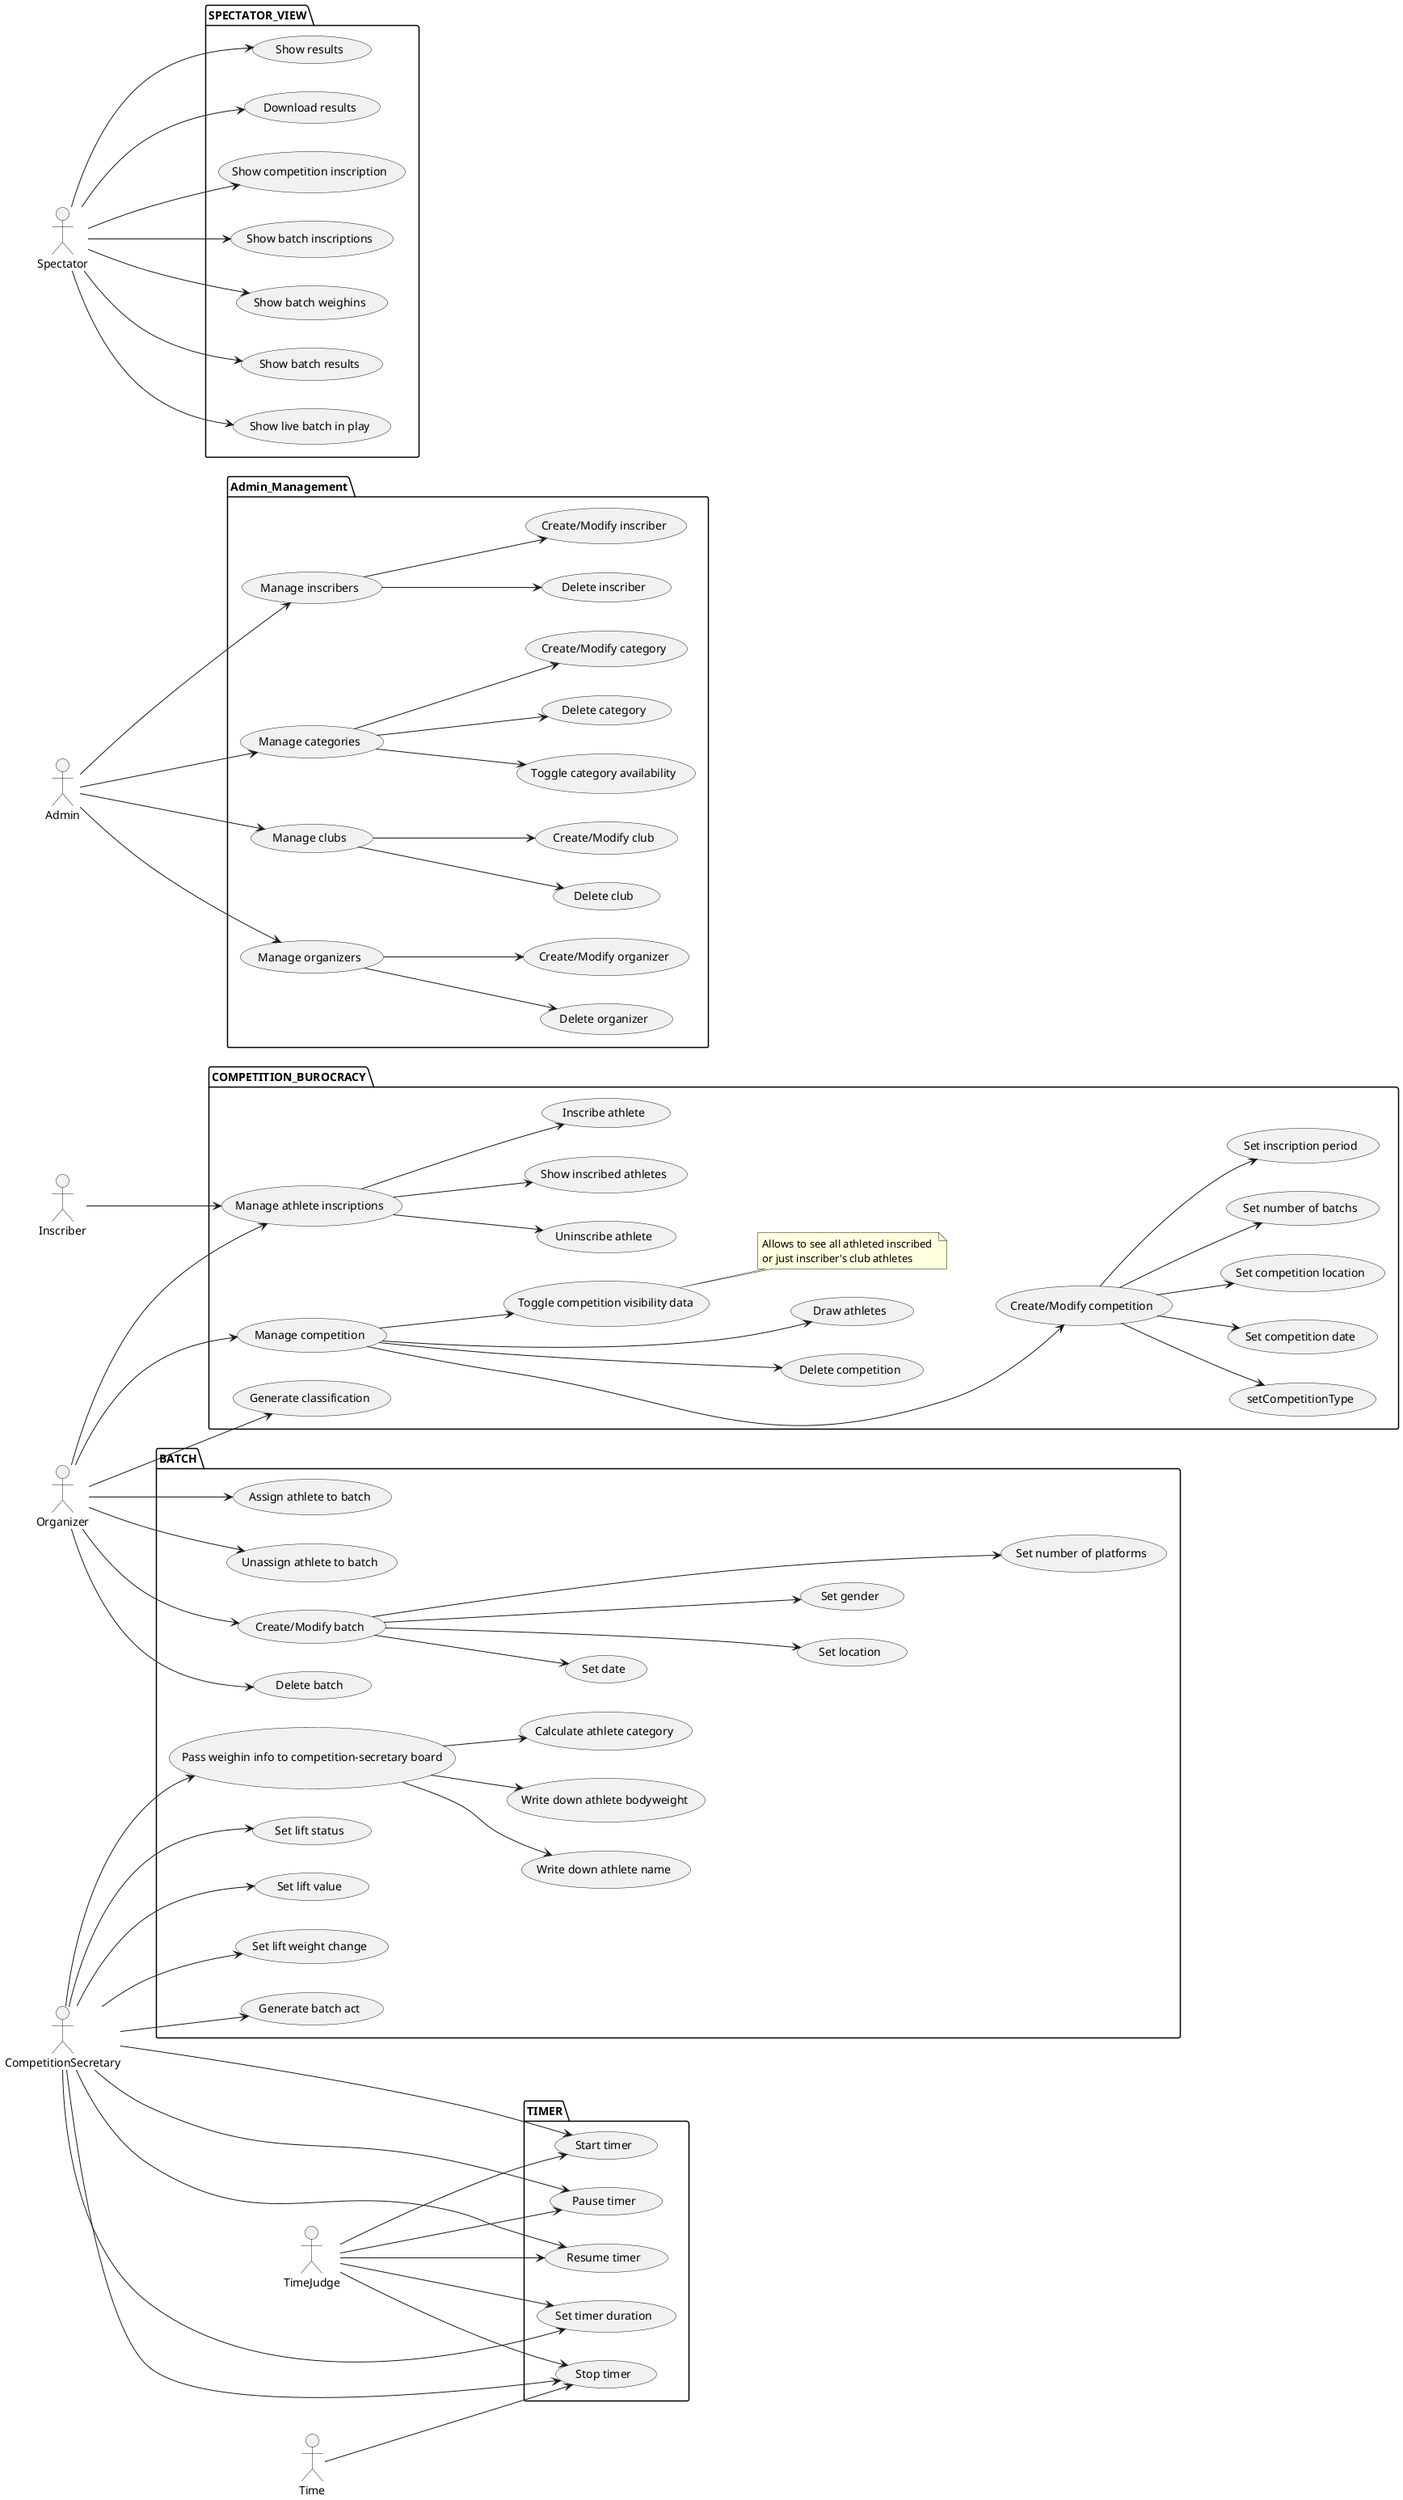 @startuml
left to right direction

actor Organizer as Organizer
actor Inscriber as Inscriber
actor Admin as Admin
actor Time as Time
actor TimeJudge as TimeJudge
actor Spectator as Spectator
actor CompetitionSecretary as CompetitionSecretary

package Admin_Management {
  usecase "Create/Modify club" as createClub
  usecase "Delete club" as deleteClub
  usecase "Manage clubs" as manageClubs

  usecase "Create/Modify organizer" as createOrganizer
  usecase "Delete organizer" as deleteOrganizer
  usecase "Manage organizers" as manageOrganizers

  usecase "Delete inscriber" as deleteInscriber
  usecase "Create/Modify inscriber" as createInscriber
  usecase "Manage inscribers" as manageInscribers

  usecase "Toggle category availability" as toggleCategory
  usecase "Delete category" as deleteCategory
  usecase "Create/Modify category" as createCategory
  usecase "Manage categories" as manageCategories
}

manageClubs --> createClub
manageClubs --> deleteClub
Admin --> manageClubs

manageOrganizers --> deleteOrganizer
manageOrganizers --> createOrganizer
Admin --> manageOrganizers

manageInscribers --> deleteInscriber
manageInscribers --> createInscriber
Admin --> manageInscribers

manageCategories --> deleteCategory
manageCategories --> createCategory
manageCategories --> toggleCategory
Admin --> manageCategories

package COMPETITION_BUROCRACY {
  usecase "Create/Modify competition" as createCompetition
  usecase "Delete competition" as deleteCompetition
  usecase "Manage competition" as manageCompetition

  usecase "Draw athletes" as drawAthletes
  usecase "setCompetitionType" as setCompetitionType
  usecase "Set competition date" as setCompetitionDate
  usecase "Set competition location" as setCompetitionLocation
  usecase "Set number of batchs" as setNumberOfBatchs
  usecase "Set inscription period" as setInscriptionPeriod

  usecase "Toggle competition visibility data" as toggle
  note right of toggle : Allows to see all athleted inscribed \nor just inscriber's club athletes

  usecase "Inscribe athlete" as inscribeAthlete
  usecase "Uninscribe athlete" as uninscribeAthlete
  usecase "Show inscribed athletes" as showInscribedAthletes
  usecase "Generate classification" as generateClassification

  usecase "Manage athlete inscriptions" as manageAthleteInscriptions

  createCompetition --> setCompetitionDate
  createCompetition --> setInscriptionPeriod
  createCompetition --> setCompetitionLocation
  createCompetition --> setNumberOfBatchs
  createCompetition --> setCompetitionType

  manageCompetition --> toggle
  manageCompetition ---> drawAthletes
  manageCompetition ---> deleteCompetition
  manageCompetition ----> createCompetition

  manageAthleteInscriptions --> inscribeAthlete
  manageAthleteInscriptions --> uninscribeAthlete
  manageAthleteInscriptions --> showInscribedAthletes
}

Organizer --> manageAthleteInscriptions
Inscriber --> manageAthleteInscriptions
Organizer --> manageCompetition
Organizer --> generateClassification

package BATCH {
  usecase "Create/Modify batch" as createBatch
  usecase "Delete batch" as deleteBatch
  usecase "Set date" as setBatchDate
  usecase "Set location" as setBatchLocation
  usecase "Set gender" as setGender
  usecase "Set number of platforms" as platformNumber

  createBatch ---> setBatchLocation
  createBatch ----> platformNumber
  createBatch --> setBatchDate
  createBatch ---> setGender

  usecase "Assign athlete to batch" as assignAthleteToBatch
  usecase "Unassign athlete to batch" as unassignedAthleteToBatch

  usecase "Pass weighin info to competition-secretary board" as weighToAct
  usecase "Write down athlete name" as writeDownAthleteName
  usecase "Write down athlete bodyweight" as writeDownAthleteBodyWeight
  usecase "Calculate athlete category" as calculateAthleteCategory
  usecase "Set lift status" as setLiftStatus
  usecase "Set lift value" as setLiftValue
  usecase "Set lift weight change" as setLiftWeightChange
  usecase "Generate batch act" as generateBatchAct
  weighToAct --> writeDownAthleteName
  weighToAct --> writeDownAthleteBodyWeight
  weighToAct --> calculateAthleteCategory
}

Organizer --> createBatch
Organizer --> assignAthleteToBatch
Organizer --> unassignedAthleteToBatch
Organizer --> deleteBatch
CompetitionSecretary --> weighToAct
CompetitionSecretary --> setLiftStatus
CompetitionSecretary --> setLiftValue
CompetitionSecretary --> generateBatchAct
CompetitionSecretary --> setLiftWeightChange

package TIMER {
  usecase "Start timer" as startTimer
  usecase "Pause timer" as pauseTimer
  usecase "Resume timer" as resumeTimer
  usecase "Set timer duration" as setTimerDuration
  usecase "Stop timer" as stopTimer
}

TimeJudge --> startTimer
TimeJudge --> pauseTimer
TimeJudge --> resumeTimer
TimeJudge --> stopTimer
TimeJudge --> setTimerDuration
Time --> stopTimer

CompetitionSecretary ---> startTimer
CompetitionSecretary ---> pauseTimer
CompetitionSecretary ---> resumeTimer
CompetitionSecretary ---> stopTimer
CompetitionSecretary ---> setTimerDuration


package SPECTATOR_VIEW {
  usecase "Show competition inscription" as showCompetitionData
  usecase "Show batch inscriptions" as showBatchInscriptions
  usecase "Show batch weighins" as showBatchWeighins
  usecase "Show batch results" as showFinishedBatchsData
  usecase "Show live batch in play" as showLiveBatchInPlay
  usecase "Show results" as showResults
  usecase "Download results" as downloadResults
}
Spectator --> showCompetitionData
Spectator --> showBatchInscriptions
Spectator --> showBatchWeighins
Spectator --> showFinishedBatchsData
Spectator --> showLiveBatchInPlay
Spectator --> showResults
Spectator --> downloadResults
@enduml